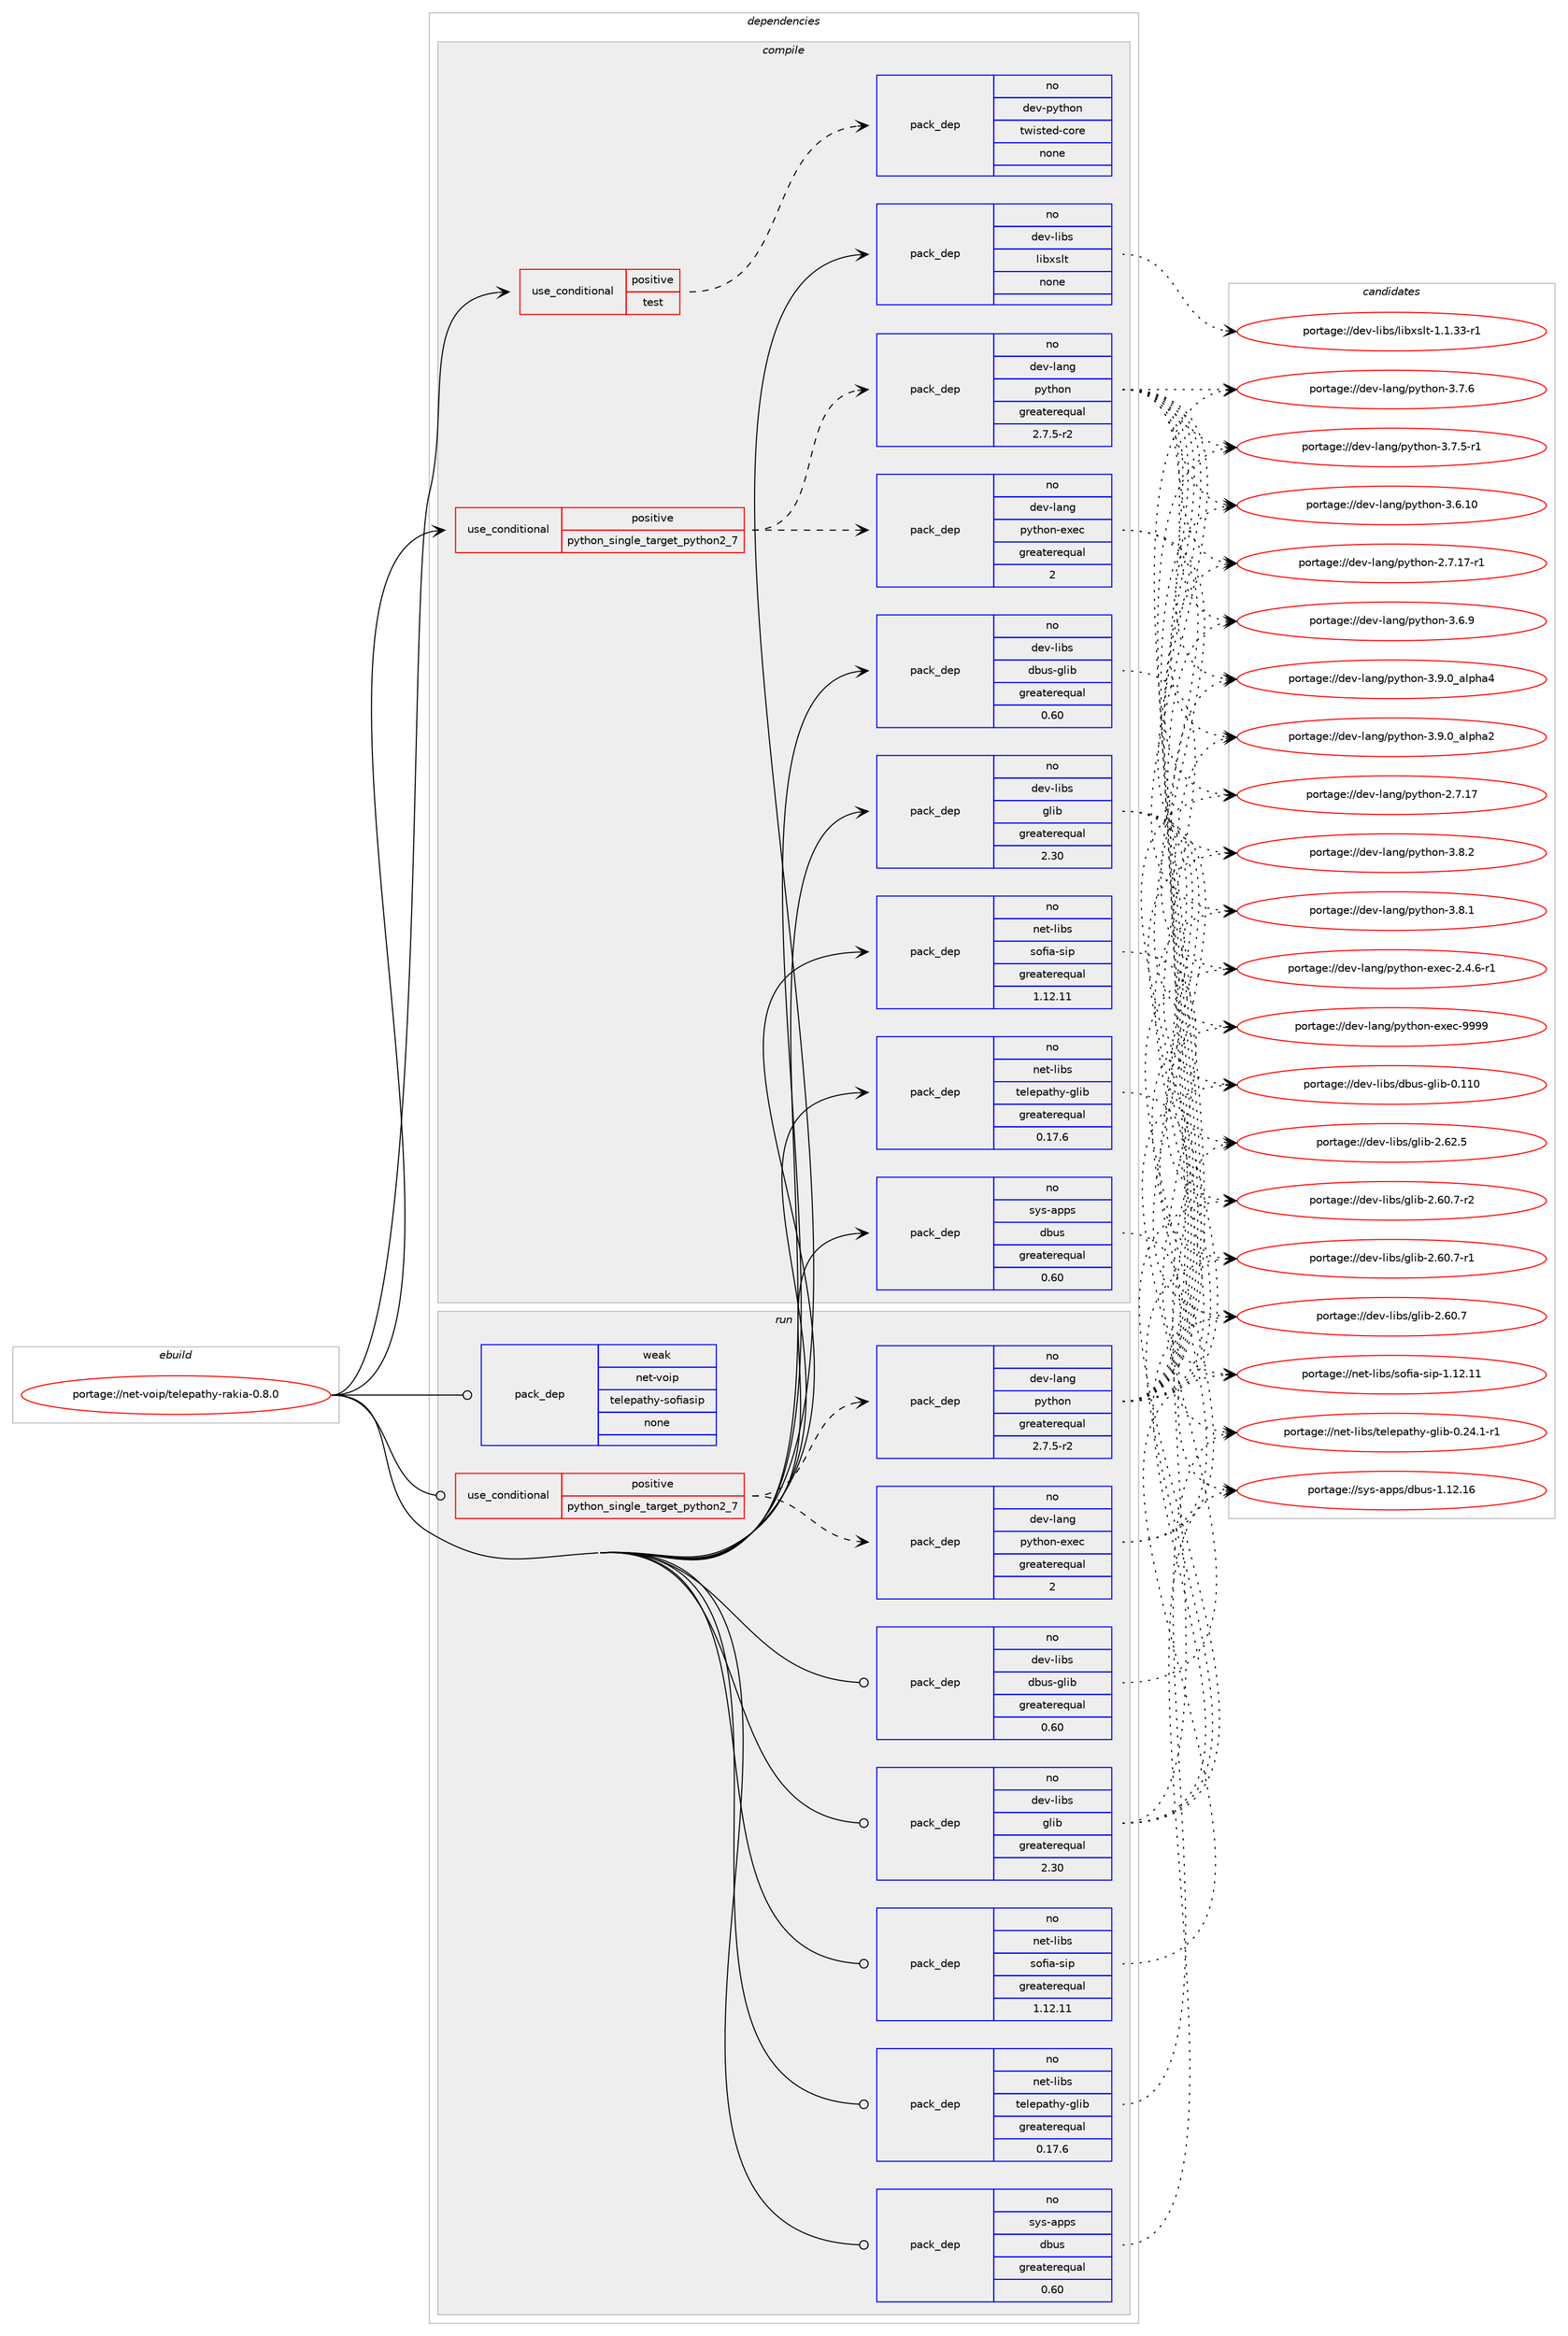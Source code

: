 digraph prolog {

# *************
# Graph options
# *************

newrank=true;
concentrate=true;
compound=true;
graph [rankdir=LR,fontname=Helvetica,fontsize=10,ranksep=1.5];#, ranksep=2.5, nodesep=0.2];
edge  [arrowhead=vee];
node  [fontname=Helvetica,fontsize=10];

# **********
# The ebuild
# **********

subgraph cluster_leftcol {
color=gray;
rank=same;
label=<<i>ebuild</i>>;
id [label="portage://net-voip/telepathy-rakia-0.8.0", color=red, width=4, href="../net-voip/telepathy-rakia-0.8.0.svg"];
}

# ****************
# The dependencies
# ****************

subgraph cluster_midcol {
color=gray;
label=<<i>dependencies</i>>;
subgraph cluster_compile {
fillcolor="#eeeeee";
style=filled;
label=<<i>compile</i>>;
subgraph cond12879 {
dependency65995 [label=<<TABLE BORDER="0" CELLBORDER="1" CELLSPACING="0" CELLPADDING="4"><TR><TD ROWSPAN="3" CELLPADDING="10">use_conditional</TD></TR><TR><TD>positive</TD></TR><TR><TD>python_single_target_python2_7</TD></TR></TABLE>>, shape=none, color=red];
subgraph pack51810 {
dependency65996 [label=<<TABLE BORDER="0" CELLBORDER="1" CELLSPACING="0" CELLPADDING="4" WIDTH="220"><TR><TD ROWSPAN="6" CELLPADDING="30">pack_dep</TD></TR><TR><TD WIDTH="110">no</TD></TR><TR><TD>dev-lang</TD></TR><TR><TD>python</TD></TR><TR><TD>greaterequal</TD></TR><TR><TD>2.7.5-r2</TD></TR></TABLE>>, shape=none, color=blue];
}
dependency65995:e -> dependency65996:w [weight=20,style="dashed",arrowhead="vee"];
subgraph pack51811 {
dependency65997 [label=<<TABLE BORDER="0" CELLBORDER="1" CELLSPACING="0" CELLPADDING="4" WIDTH="220"><TR><TD ROWSPAN="6" CELLPADDING="30">pack_dep</TD></TR><TR><TD WIDTH="110">no</TD></TR><TR><TD>dev-lang</TD></TR><TR><TD>python-exec</TD></TR><TR><TD>greaterequal</TD></TR><TR><TD>2</TD></TR></TABLE>>, shape=none, color=blue];
}
dependency65995:e -> dependency65997:w [weight=20,style="dashed",arrowhead="vee"];
}
id:e -> dependency65995:w [weight=20,style="solid",arrowhead="vee"];
subgraph cond12880 {
dependency65998 [label=<<TABLE BORDER="0" CELLBORDER="1" CELLSPACING="0" CELLPADDING="4"><TR><TD ROWSPAN="3" CELLPADDING="10">use_conditional</TD></TR><TR><TD>positive</TD></TR><TR><TD>test</TD></TR></TABLE>>, shape=none, color=red];
subgraph pack51812 {
dependency65999 [label=<<TABLE BORDER="0" CELLBORDER="1" CELLSPACING="0" CELLPADDING="4" WIDTH="220"><TR><TD ROWSPAN="6" CELLPADDING="30">pack_dep</TD></TR><TR><TD WIDTH="110">no</TD></TR><TR><TD>dev-python</TD></TR><TR><TD>twisted-core</TD></TR><TR><TD>none</TD></TR><TR><TD></TD></TR></TABLE>>, shape=none, color=blue];
}
dependency65998:e -> dependency65999:w [weight=20,style="dashed",arrowhead="vee"];
}
id:e -> dependency65998:w [weight=20,style="solid",arrowhead="vee"];
subgraph pack51813 {
dependency66000 [label=<<TABLE BORDER="0" CELLBORDER="1" CELLSPACING="0" CELLPADDING="4" WIDTH="220"><TR><TD ROWSPAN="6" CELLPADDING="30">pack_dep</TD></TR><TR><TD WIDTH="110">no</TD></TR><TR><TD>dev-libs</TD></TR><TR><TD>dbus-glib</TD></TR><TR><TD>greaterequal</TD></TR><TR><TD>0.60</TD></TR></TABLE>>, shape=none, color=blue];
}
id:e -> dependency66000:w [weight=20,style="solid",arrowhead="vee"];
subgraph pack51814 {
dependency66001 [label=<<TABLE BORDER="0" CELLBORDER="1" CELLSPACING="0" CELLPADDING="4" WIDTH="220"><TR><TD ROWSPAN="6" CELLPADDING="30">pack_dep</TD></TR><TR><TD WIDTH="110">no</TD></TR><TR><TD>dev-libs</TD></TR><TR><TD>glib</TD></TR><TR><TD>greaterequal</TD></TR><TR><TD>2.30</TD></TR></TABLE>>, shape=none, color=blue];
}
id:e -> dependency66001:w [weight=20,style="solid",arrowhead="vee"];
subgraph pack51815 {
dependency66002 [label=<<TABLE BORDER="0" CELLBORDER="1" CELLSPACING="0" CELLPADDING="4" WIDTH="220"><TR><TD ROWSPAN="6" CELLPADDING="30">pack_dep</TD></TR><TR><TD WIDTH="110">no</TD></TR><TR><TD>dev-libs</TD></TR><TR><TD>libxslt</TD></TR><TR><TD>none</TD></TR><TR><TD></TD></TR></TABLE>>, shape=none, color=blue];
}
id:e -> dependency66002:w [weight=20,style="solid",arrowhead="vee"];
subgraph pack51816 {
dependency66003 [label=<<TABLE BORDER="0" CELLBORDER="1" CELLSPACING="0" CELLPADDING="4" WIDTH="220"><TR><TD ROWSPAN="6" CELLPADDING="30">pack_dep</TD></TR><TR><TD WIDTH="110">no</TD></TR><TR><TD>net-libs</TD></TR><TR><TD>sofia-sip</TD></TR><TR><TD>greaterequal</TD></TR><TR><TD>1.12.11</TD></TR></TABLE>>, shape=none, color=blue];
}
id:e -> dependency66003:w [weight=20,style="solid",arrowhead="vee"];
subgraph pack51817 {
dependency66004 [label=<<TABLE BORDER="0" CELLBORDER="1" CELLSPACING="0" CELLPADDING="4" WIDTH="220"><TR><TD ROWSPAN="6" CELLPADDING="30">pack_dep</TD></TR><TR><TD WIDTH="110">no</TD></TR><TR><TD>net-libs</TD></TR><TR><TD>telepathy-glib</TD></TR><TR><TD>greaterequal</TD></TR><TR><TD>0.17.6</TD></TR></TABLE>>, shape=none, color=blue];
}
id:e -> dependency66004:w [weight=20,style="solid",arrowhead="vee"];
subgraph pack51818 {
dependency66005 [label=<<TABLE BORDER="0" CELLBORDER="1" CELLSPACING="0" CELLPADDING="4" WIDTH="220"><TR><TD ROWSPAN="6" CELLPADDING="30">pack_dep</TD></TR><TR><TD WIDTH="110">no</TD></TR><TR><TD>sys-apps</TD></TR><TR><TD>dbus</TD></TR><TR><TD>greaterequal</TD></TR><TR><TD>0.60</TD></TR></TABLE>>, shape=none, color=blue];
}
id:e -> dependency66005:w [weight=20,style="solid",arrowhead="vee"];
}
subgraph cluster_compileandrun {
fillcolor="#eeeeee";
style=filled;
label=<<i>compile and run</i>>;
}
subgraph cluster_run {
fillcolor="#eeeeee";
style=filled;
label=<<i>run</i>>;
subgraph cond12881 {
dependency66006 [label=<<TABLE BORDER="0" CELLBORDER="1" CELLSPACING="0" CELLPADDING="4"><TR><TD ROWSPAN="3" CELLPADDING="10">use_conditional</TD></TR><TR><TD>positive</TD></TR><TR><TD>python_single_target_python2_7</TD></TR></TABLE>>, shape=none, color=red];
subgraph pack51819 {
dependency66007 [label=<<TABLE BORDER="0" CELLBORDER="1" CELLSPACING="0" CELLPADDING="4" WIDTH="220"><TR><TD ROWSPAN="6" CELLPADDING="30">pack_dep</TD></TR><TR><TD WIDTH="110">no</TD></TR><TR><TD>dev-lang</TD></TR><TR><TD>python</TD></TR><TR><TD>greaterequal</TD></TR><TR><TD>2.7.5-r2</TD></TR></TABLE>>, shape=none, color=blue];
}
dependency66006:e -> dependency66007:w [weight=20,style="dashed",arrowhead="vee"];
subgraph pack51820 {
dependency66008 [label=<<TABLE BORDER="0" CELLBORDER="1" CELLSPACING="0" CELLPADDING="4" WIDTH="220"><TR><TD ROWSPAN="6" CELLPADDING="30">pack_dep</TD></TR><TR><TD WIDTH="110">no</TD></TR><TR><TD>dev-lang</TD></TR><TR><TD>python-exec</TD></TR><TR><TD>greaterequal</TD></TR><TR><TD>2</TD></TR></TABLE>>, shape=none, color=blue];
}
dependency66006:e -> dependency66008:w [weight=20,style="dashed",arrowhead="vee"];
}
id:e -> dependency66006:w [weight=20,style="solid",arrowhead="odot"];
subgraph pack51821 {
dependency66009 [label=<<TABLE BORDER="0" CELLBORDER="1" CELLSPACING="0" CELLPADDING="4" WIDTH="220"><TR><TD ROWSPAN="6" CELLPADDING="30">pack_dep</TD></TR><TR><TD WIDTH="110">no</TD></TR><TR><TD>dev-libs</TD></TR><TR><TD>dbus-glib</TD></TR><TR><TD>greaterequal</TD></TR><TR><TD>0.60</TD></TR></TABLE>>, shape=none, color=blue];
}
id:e -> dependency66009:w [weight=20,style="solid",arrowhead="odot"];
subgraph pack51822 {
dependency66010 [label=<<TABLE BORDER="0" CELLBORDER="1" CELLSPACING="0" CELLPADDING="4" WIDTH="220"><TR><TD ROWSPAN="6" CELLPADDING="30">pack_dep</TD></TR><TR><TD WIDTH="110">no</TD></TR><TR><TD>dev-libs</TD></TR><TR><TD>glib</TD></TR><TR><TD>greaterequal</TD></TR><TR><TD>2.30</TD></TR></TABLE>>, shape=none, color=blue];
}
id:e -> dependency66010:w [weight=20,style="solid",arrowhead="odot"];
subgraph pack51823 {
dependency66011 [label=<<TABLE BORDER="0" CELLBORDER="1" CELLSPACING="0" CELLPADDING="4" WIDTH="220"><TR><TD ROWSPAN="6" CELLPADDING="30">pack_dep</TD></TR><TR><TD WIDTH="110">no</TD></TR><TR><TD>net-libs</TD></TR><TR><TD>sofia-sip</TD></TR><TR><TD>greaterequal</TD></TR><TR><TD>1.12.11</TD></TR></TABLE>>, shape=none, color=blue];
}
id:e -> dependency66011:w [weight=20,style="solid",arrowhead="odot"];
subgraph pack51824 {
dependency66012 [label=<<TABLE BORDER="0" CELLBORDER="1" CELLSPACING="0" CELLPADDING="4" WIDTH="220"><TR><TD ROWSPAN="6" CELLPADDING="30">pack_dep</TD></TR><TR><TD WIDTH="110">no</TD></TR><TR><TD>net-libs</TD></TR><TR><TD>telepathy-glib</TD></TR><TR><TD>greaterequal</TD></TR><TR><TD>0.17.6</TD></TR></TABLE>>, shape=none, color=blue];
}
id:e -> dependency66012:w [weight=20,style="solid",arrowhead="odot"];
subgraph pack51825 {
dependency66013 [label=<<TABLE BORDER="0" CELLBORDER="1" CELLSPACING="0" CELLPADDING="4" WIDTH="220"><TR><TD ROWSPAN="6" CELLPADDING="30">pack_dep</TD></TR><TR><TD WIDTH="110">no</TD></TR><TR><TD>sys-apps</TD></TR><TR><TD>dbus</TD></TR><TR><TD>greaterequal</TD></TR><TR><TD>0.60</TD></TR></TABLE>>, shape=none, color=blue];
}
id:e -> dependency66013:w [weight=20,style="solid",arrowhead="odot"];
subgraph pack51826 {
dependency66014 [label=<<TABLE BORDER="0" CELLBORDER="1" CELLSPACING="0" CELLPADDING="4" WIDTH="220"><TR><TD ROWSPAN="6" CELLPADDING="30">pack_dep</TD></TR><TR><TD WIDTH="110">weak</TD></TR><TR><TD>net-voip</TD></TR><TR><TD>telepathy-sofiasip</TD></TR><TR><TD>none</TD></TR><TR><TD></TD></TR></TABLE>>, shape=none, color=blue];
}
id:e -> dependency66014:w [weight=20,style="solid",arrowhead="odot"];
}
}

# **************
# The candidates
# **************

subgraph cluster_choices {
rank=same;
color=gray;
label=<<i>candidates</i>>;

subgraph choice51810 {
color=black;
nodesep=1;
choice10010111845108971101034711212111610411111045514657464895971081121049752 [label="portage://dev-lang/python-3.9.0_alpha4", color=red, width=4,href="../dev-lang/python-3.9.0_alpha4.svg"];
choice10010111845108971101034711212111610411111045514657464895971081121049750 [label="portage://dev-lang/python-3.9.0_alpha2", color=red, width=4,href="../dev-lang/python-3.9.0_alpha2.svg"];
choice100101118451089711010347112121116104111110455146564650 [label="portage://dev-lang/python-3.8.2", color=red, width=4,href="../dev-lang/python-3.8.2.svg"];
choice100101118451089711010347112121116104111110455146564649 [label="portage://dev-lang/python-3.8.1", color=red, width=4,href="../dev-lang/python-3.8.1.svg"];
choice100101118451089711010347112121116104111110455146554654 [label="portage://dev-lang/python-3.7.6", color=red, width=4,href="../dev-lang/python-3.7.6.svg"];
choice1001011184510897110103471121211161041111104551465546534511449 [label="portage://dev-lang/python-3.7.5-r1", color=red, width=4,href="../dev-lang/python-3.7.5-r1.svg"];
choice100101118451089711010347112121116104111110455146544657 [label="portage://dev-lang/python-3.6.9", color=red, width=4,href="../dev-lang/python-3.6.9.svg"];
choice10010111845108971101034711212111610411111045514654464948 [label="portage://dev-lang/python-3.6.10", color=red, width=4,href="../dev-lang/python-3.6.10.svg"];
choice100101118451089711010347112121116104111110455046554649554511449 [label="portage://dev-lang/python-2.7.17-r1", color=red, width=4,href="../dev-lang/python-2.7.17-r1.svg"];
choice10010111845108971101034711212111610411111045504655464955 [label="portage://dev-lang/python-2.7.17", color=red, width=4,href="../dev-lang/python-2.7.17.svg"];
dependency65996:e -> choice10010111845108971101034711212111610411111045514657464895971081121049752:w [style=dotted,weight="100"];
dependency65996:e -> choice10010111845108971101034711212111610411111045514657464895971081121049750:w [style=dotted,weight="100"];
dependency65996:e -> choice100101118451089711010347112121116104111110455146564650:w [style=dotted,weight="100"];
dependency65996:e -> choice100101118451089711010347112121116104111110455146564649:w [style=dotted,weight="100"];
dependency65996:e -> choice100101118451089711010347112121116104111110455146554654:w [style=dotted,weight="100"];
dependency65996:e -> choice1001011184510897110103471121211161041111104551465546534511449:w [style=dotted,weight="100"];
dependency65996:e -> choice100101118451089711010347112121116104111110455146544657:w [style=dotted,weight="100"];
dependency65996:e -> choice10010111845108971101034711212111610411111045514654464948:w [style=dotted,weight="100"];
dependency65996:e -> choice100101118451089711010347112121116104111110455046554649554511449:w [style=dotted,weight="100"];
dependency65996:e -> choice10010111845108971101034711212111610411111045504655464955:w [style=dotted,weight="100"];
}
subgraph choice51811 {
color=black;
nodesep=1;
choice10010111845108971101034711212111610411111045101120101994557575757 [label="portage://dev-lang/python-exec-9999", color=red, width=4,href="../dev-lang/python-exec-9999.svg"];
choice10010111845108971101034711212111610411111045101120101994550465246544511449 [label="portage://dev-lang/python-exec-2.4.6-r1", color=red, width=4,href="../dev-lang/python-exec-2.4.6-r1.svg"];
dependency65997:e -> choice10010111845108971101034711212111610411111045101120101994557575757:w [style=dotted,weight="100"];
dependency65997:e -> choice10010111845108971101034711212111610411111045101120101994550465246544511449:w [style=dotted,weight="100"];
}
subgraph choice51812 {
color=black;
nodesep=1;
}
subgraph choice51813 {
color=black;
nodesep=1;
choice100101118451081059811547100981171154510310810598454846494948 [label="portage://dev-libs/dbus-glib-0.110", color=red, width=4,href="../dev-libs/dbus-glib-0.110.svg"];
dependency66000:e -> choice100101118451081059811547100981171154510310810598454846494948:w [style=dotted,weight="100"];
}
subgraph choice51814 {
color=black;
nodesep=1;
choice1001011184510810598115471031081059845504654504653 [label="portage://dev-libs/glib-2.62.5", color=red, width=4,href="../dev-libs/glib-2.62.5.svg"];
choice10010111845108105981154710310810598455046544846554511450 [label="portage://dev-libs/glib-2.60.7-r2", color=red, width=4,href="../dev-libs/glib-2.60.7-r2.svg"];
choice10010111845108105981154710310810598455046544846554511449 [label="portage://dev-libs/glib-2.60.7-r1", color=red, width=4,href="../dev-libs/glib-2.60.7-r1.svg"];
choice1001011184510810598115471031081059845504654484655 [label="portage://dev-libs/glib-2.60.7", color=red, width=4,href="../dev-libs/glib-2.60.7.svg"];
dependency66001:e -> choice1001011184510810598115471031081059845504654504653:w [style=dotted,weight="100"];
dependency66001:e -> choice10010111845108105981154710310810598455046544846554511450:w [style=dotted,weight="100"];
dependency66001:e -> choice10010111845108105981154710310810598455046544846554511449:w [style=dotted,weight="100"];
dependency66001:e -> choice1001011184510810598115471031081059845504654484655:w [style=dotted,weight="100"];
}
subgraph choice51815 {
color=black;
nodesep=1;
choice10010111845108105981154710810598120115108116454946494651514511449 [label="portage://dev-libs/libxslt-1.1.33-r1", color=red, width=4,href="../dev-libs/libxslt-1.1.33-r1.svg"];
dependency66002:e -> choice10010111845108105981154710810598120115108116454946494651514511449:w [style=dotted,weight="100"];
}
subgraph choice51816 {
color=black;
nodesep=1;
choice11010111645108105981154711511110210597451151051124549464950464949 [label="portage://net-libs/sofia-sip-1.12.11", color=red, width=4,href="../net-libs/sofia-sip-1.12.11.svg"];
dependency66003:e -> choice11010111645108105981154711511110210597451151051124549464950464949:w [style=dotted,weight="100"];
}
subgraph choice51817 {
color=black;
nodesep=1;
choice110101116451081059811547116101108101112971161041214510310810598454846505246494511449 [label="portage://net-libs/telepathy-glib-0.24.1-r1", color=red, width=4,href="../net-libs/telepathy-glib-0.24.1-r1.svg"];
dependency66004:e -> choice110101116451081059811547116101108101112971161041214510310810598454846505246494511449:w [style=dotted,weight="100"];
}
subgraph choice51818 {
color=black;
nodesep=1;
choice115121115459711211211547100981171154549464950464954 [label="portage://sys-apps/dbus-1.12.16", color=red, width=4,href="../sys-apps/dbus-1.12.16.svg"];
dependency66005:e -> choice115121115459711211211547100981171154549464950464954:w [style=dotted,weight="100"];
}
subgraph choice51819 {
color=black;
nodesep=1;
choice10010111845108971101034711212111610411111045514657464895971081121049752 [label="portage://dev-lang/python-3.9.0_alpha4", color=red, width=4,href="../dev-lang/python-3.9.0_alpha4.svg"];
choice10010111845108971101034711212111610411111045514657464895971081121049750 [label="portage://dev-lang/python-3.9.0_alpha2", color=red, width=4,href="../dev-lang/python-3.9.0_alpha2.svg"];
choice100101118451089711010347112121116104111110455146564650 [label="portage://dev-lang/python-3.8.2", color=red, width=4,href="../dev-lang/python-3.8.2.svg"];
choice100101118451089711010347112121116104111110455146564649 [label="portage://dev-lang/python-3.8.1", color=red, width=4,href="../dev-lang/python-3.8.1.svg"];
choice100101118451089711010347112121116104111110455146554654 [label="portage://dev-lang/python-3.7.6", color=red, width=4,href="../dev-lang/python-3.7.6.svg"];
choice1001011184510897110103471121211161041111104551465546534511449 [label="portage://dev-lang/python-3.7.5-r1", color=red, width=4,href="../dev-lang/python-3.7.5-r1.svg"];
choice100101118451089711010347112121116104111110455146544657 [label="portage://dev-lang/python-3.6.9", color=red, width=4,href="../dev-lang/python-3.6.9.svg"];
choice10010111845108971101034711212111610411111045514654464948 [label="portage://dev-lang/python-3.6.10", color=red, width=4,href="../dev-lang/python-3.6.10.svg"];
choice100101118451089711010347112121116104111110455046554649554511449 [label="portage://dev-lang/python-2.7.17-r1", color=red, width=4,href="../dev-lang/python-2.7.17-r1.svg"];
choice10010111845108971101034711212111610411111045504655464955 [label="portage://dev-lang/python-2.7.17", color=red, width=4,href="../dev-lang/python-2.7.17.svg"];
dependency66007:e -> choice10010111845108971101034711212111610411111045514657464895971081121049752:w [style=dotted,weight="100"];
dependency66007:e -> choice10010111845108971101034711212111610411111045514657464895971081121049750:w [style=dotted,weight="100"];
dependency66007:e -> choice100101118451089711010347112121116104111110455146564650:w [style=dotted,weight="100"];
dependency66007:e -> choice100101118451089711010347112121116104111110455146564649:w [style=dotted,weight="100"];
dependency66007:e -> choice100101118451089711010347112121116104111110455146554654:w [style=dotted,weight="100"];
dependency66007:e -> choice1001011184510897110103471121211161041111104551465546534511449:w [style=dotted,weight="100"];
dependency66007:e -> choice100101118451089711010347112121116104111110455146544657:w [style=dotted,weight="100"];
dependency66007:e -> choice10010111845108971101034711212111610411111045514654464948:w [style=dotted,weight="100"];
dependency66007:e -> choice100101118451089711010347112121116104111110455046554649554511449:w [style=dotted,weight="100"];
dependency66007:e -> choice10010111845108971101034711212111610411111045504655464955:w [style=dotted,weight="100"];
}
subgraph choice51820 {
color=black;
nodesep=1;
choice10010111845108971101034711212111610411111045101120101994557575757 [label="portage://dev-lang/python-exec-9999", color=red, width=4,href="../dev-lang/python-exec-9999.svg"];
choice10010111845108971101034711212111610411111045101120101994550465246544511449 [label="portage://dev-lang/python-exec-2.4.6-r1", color=red, width=4,href="../dev-lang/python-exec-2.4.6-r1.svg"];
dependency66008:e -> choice10010111845108971101034711212111610411111045101120101994557575757:w [style=dotted,weight="100"];
dependency66008:e -> choice10010111845108971101034711212111610411111045101120101994550465246544511449:w [style=dotted,weight="100"];
}
subgraph choice51821 {
color=black;
nodesep=1;
choice100101118451081059811547100981171154510310810598454846494948 [label="portage://dev-libs/dbus-glib-0.110", color=red, width=4,href="../dev-libs/dbus-glib-0.110.svg"];
dependency66009:e -> choice100101118451081059811547100981171154510310810598454846494948:w [style=dotted,weight="100"];
}
subgraph choice51822 {
color=black;
nodesep=1;
choice1001011184510810598115471031081059845504654504653 [label="portage://dev-libs/glib-2.62.5", color=red, width=4,href="../dev-libs/glib-2.62.5.svg"];
choice10010111845108105981154710310810598455046544846554511450 [label="portage://dev-libs/glib-2.60.7-r2", color=red, width=4,href="../dev-libs/glib-2.60.7-r2.svg"];
choice10010111845108105981154710310810598455046544846554511449 [label="portage://dev-libs/glib-2.60.7-r1", color=red, width=4,href="../dev-libs/glib-2.60.7-r1.svg"];
choice1001011184510810598115471031081059845504654484655 [label="portage://dev-libs/glib-2.60.7", color=red, width=4,href="../dev-libs/glib-2.60.7.svg"];
dependency66010:e -> choice1001011184510810598115471031081059845504654504653:w [style=dotted,weight="100"];
dependency66010:e -> choice10010111845108105981154710310810598455046544846554511450:w [style=dotted,weight="100"];
dependency66010:e -> choice10010111845108105981154710310810598455046544846554511449:w [style=dotted,weight="100"];
dependency66010:e -> choice1001011184510810598115471031081059845504654484655:w [style=dotted,weight="100"];
}
subgraph choice51823 {
color=black;
nodesep=1;
choice11010111645108105981154711511110210597451151051124549464950464949 [label="portage://net-libs/sofia-sip-1.12.11", color=red, width=4,href="../net-libs/sofia-sip-1.12.11.svg"];
dependency66011:e -> choice11010111645108105981154711511110210597451151051124549464950464949:w [style=dotted,weight="100"];
}
subgraph choice51824 {
color=black;
nodesep=1;
choice110101116451081059811547116101108101112971161041214510310810598454846505246494511449 [label="portage://net-libs/telepathy-glib-0.24.1-r1", color=red, width=4,href="../net-libs/telepathy-glib-0.24.1-r1.svg"];
dependency66012:e -> choice110101116451081059811547116101108101112971161041214510310810598454846505246494511449:w [style=dotted,weight="100"];
}
subgraph choice51825 {
color=black;
nodesep=1;
choice115121115459711211211547100981171154549464950464954 [label="portage://sys-apps/dbus-1.12.16", color=red, width=4,href="../sys-apps/dbus-1.12.16.svg"];
dependency66013:e -> choice115121115459711211211547100981171154549464950464954:w [style=dotted,weight="100"];
}
subgraph choice51826 {
color=black;
nodesep=1;
}
}

}
